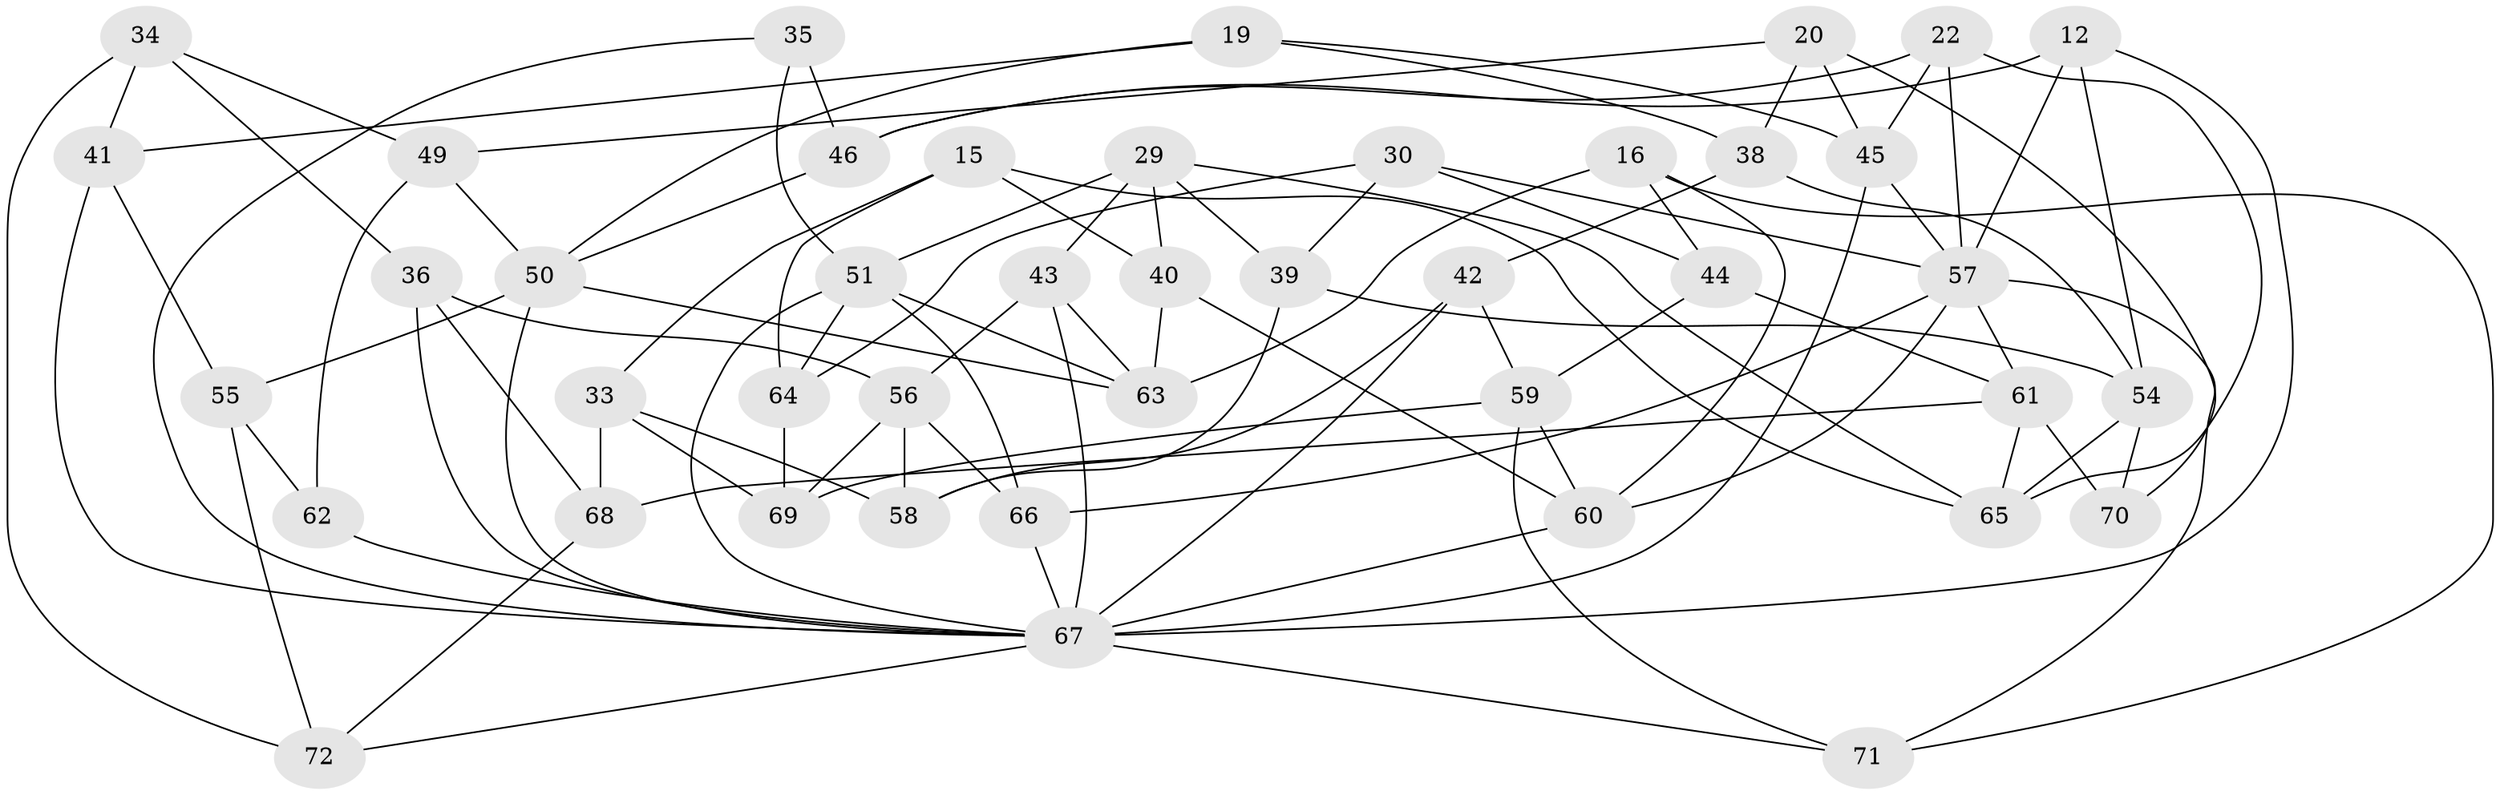 // original degree distribution, {4: 1.0}
// Generated by graph-tools (version 1.1) at 2025/01/03/04/25 22:01:00]
// undirected, 43 vertices, 98 edges
graph export_dot {
graph [start="1"]
  node [color=gray90,style=filled];
  12;
  15;
  16;
  19;
  20;
  22;
  29 [super="+27"];
  30;
  33;
  34;
  35;
  36;
  38;
  39;
  40 [super="+25"];
  41;
  42;
  43 [super="+14"];
  44;
  45 [super="+24"];
  46 [super="+32"];
  49;
  50 [super="+10+37"];
  51 [super="+2+23"];
  54 [super="+17"];
  55;
  56 [super="+7"];
  57 [super="+4+5"];
  58;
  59 [super="+28"];
  60 [super="+53"];
  61 [super="+3"];
  62;
  63 [super="+26"];
  64;
  65 [super="+9"];
  66;
  67 [super="+11+47+48"];
  68;
  69 [super="+31"];
  70;
  71;
  72;
  12 -- 46;
  12 -- 54;
  12 -- 57;
  12 -- 67;
  15 -- 65;
  15 -- 33;
  15 -- 64;
  15 -- 40;
  16 -- 44;
  16 -- 71;
  16 -- 63;
  16 -- 60;
  19 -- 41;
  19 -- 38;
  19 -- 50;
  19 -- 45;
  20 -- 38;
  20 -- 70;
  20 -- 49;
  20 -- 45;
  22 -- 65;
  22 -- 57;
  22 -- 46;
  22 -- 45;
  29 -- 39;
  29 -- 51 [weight=2];
  29 -- 40 [weight=2];
  29 -- 43 [weight=2];
  29 -- 65;
  30 -- 39;
  30 -- 64;
  30 -- 44;
  30 -- 57;
  33 -- 58;
  33 -- 68;
  33 -- 69;
  34 -- 72;
  34 -- 49;
  34 -- 36;
  34 -- 41;
  35 -- 46 [weight=2];
  35 -- 51;
  35 -- 67;
  36 -- 68;
  36 -- 56;
  36 -- 67;
  38 -- 42;
  38 -- 54;
  39 -- 58;
  39 -- 54;
  40 -- 60 [weight=2];
  40 -- 63;
  41 -- 55;
  41 -- 67;
  42 -- 58;
  42 -- 59;
  42 -- 67;
  43 -- 63;
  43 -- 56;
  43 -- 67 [weight=2];
  44 -- 61;
  44 -- 59;
  45 -- 57;
  45 -- 67 [weight=2];
  46 -- 50 [weight=2];
  49 -- 62;
  49 -- 50;
  50 -- 55;
  50 -- 63;
  50 -- 67 [weight=2];
  51 -- 66;
  51 -- 64;
  51 -- 63 [weight=2];
  51 -- 67;
  54 -- 70;
  54 -- 65 [weight=2];
  55 -- 62;
  55 -- 72;
  56 -- 69 [weight=2];
  56 -- 66;
  56 -- 58;
  57 -- 61;
  57 -- 66;
  57 -- 71;
  57 -- 60;
  59 -- 71;
  59 -- 69 [weight=2];
  59 -- 60;
  60 -- 67 [weight=3];
  61 -- 70 [weight=2];
  61 -- 68;
  61 -- 65;
  62 -- 67 [weight=2];
  64 -- 69;
  66 -- 67;
  67 -- 72;
  67 -- 71;
  68 -- 72;
}

